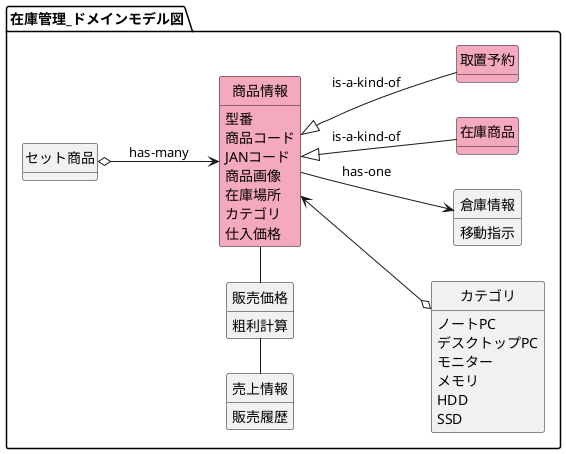 @startuml ドメインモデル図_商品情報管理

left to right direction

hide circle
hide method



' 正規社員 -[hidden]- 非正規社員


' package マスタ管理_ドメインモデル図 {
'   class ベンチマークマスタ
'   class 商品情報
'   class 売上情報
'   class 販売履歴
'   class 従業員情報
'   class 店舗情報
'   class 権限

'   ' 正規社員 - ベンチマークマスタ
' }

package 在庫管理_ドメインモデル図 {

  class 商品情報 #F5A9BC
  class カテゴリ
  class 倉庫情報
  class 在庫商品 #F5A9BC
  class セット商品
  class 取置予約 #F5A9BC
  ' class 粗利計算
  class 販売価格
  class 売上情報
  ' class 販売履歴
  ' mix_actor 従業員


  商品情報 : 型番
  商品情報 : 商品コード
  商品情報 : JANコード
  商品情報 : 商品画像
  商品情報 : 在庫場所
  商品情報 : カテゴリ
  商品情報 : 仕入価格
  カテゴリ : ノートPC
  カテゴリ : デスクトップPC
  カテゴリ : モニター
  カテゴリ : メモリ
  カテゴリ : HDD
  カテゴリ : SSD
  売上情報 : 販売履歴
  販売価格 : 粗利計算
  倉庫情報 : 移動指示
'   ' 商品 : 価格

  ' 従業員 -> ログイン : has-one

  ' ユーザ --> カート
  ' カート o--> 商品 : has-many
  ' 商品 <--o カテゴリ
  ' ユーザ o--> 注文
  ' 注文 o--> 商品
  ' ユーザ --> ウィッシュリスト
  ' ウィッシュリスト o--> 商品
  ' ユーザ o--> レビュー
  ' レビュー <--o 商品
  セット商品 o--> 商品情報 : has-many
  商品情報 --> 倉庫情報 : has-one
  商品情報 <|-- 取置予約 : is-a-kind-of
  商品情報 <|-- 在庫商品 : is-a-kind-of
  商品情報 <--o カテゴリ
  販売価格 -left- 売上情報
  ' 販売価格 -up- 粗利計算
  商品情報 -left- 販売価格
  ' 販売価格 -[hidden]up- 売上情報
  

}

' package 従業員内容 {
'   mix_actor 正規社員
'   mix_actor 非正規社員
' }
' 在庫管理_ドメインモデル図 -[hidden]down- 従業員内容

@enduml
